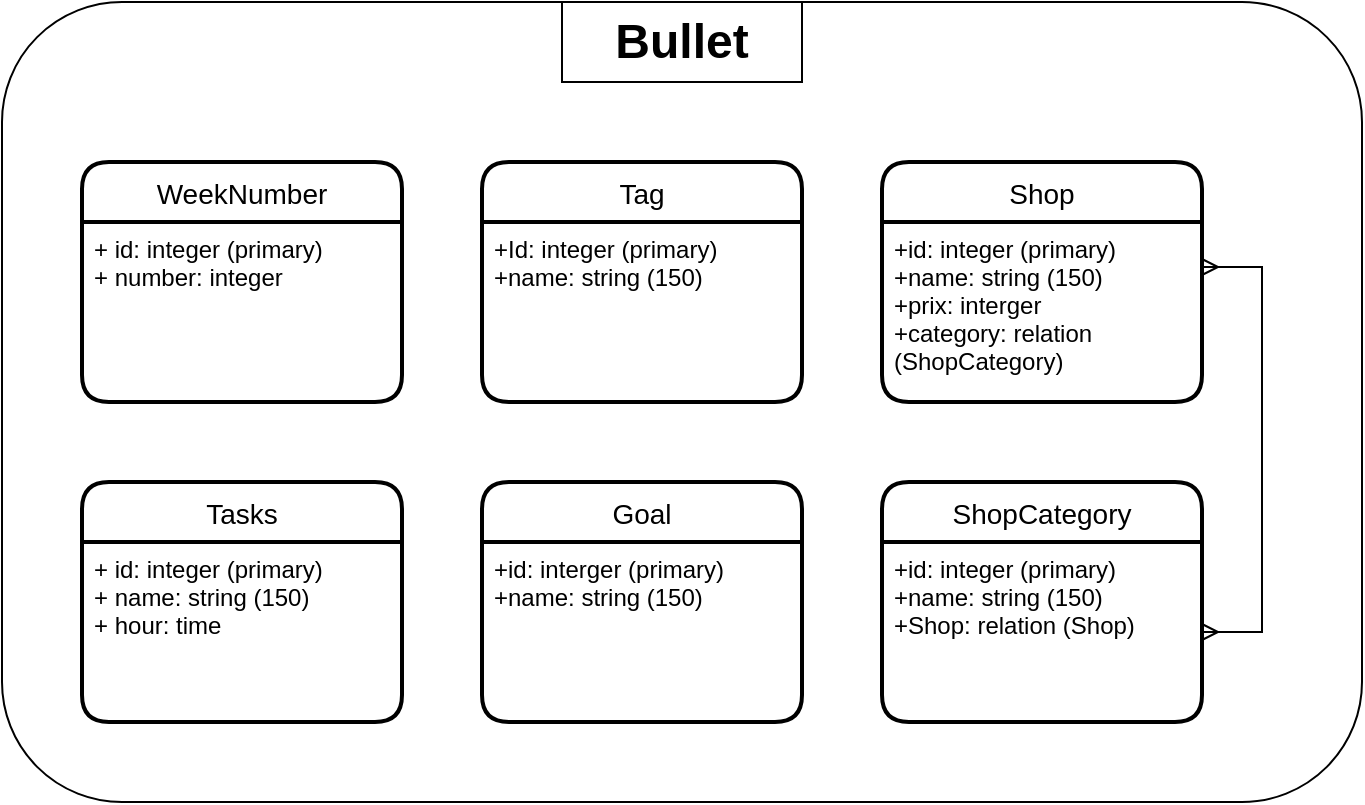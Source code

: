 <mxfile version="17.4.6" type="github">
  <diagram id="K7s5yRI_JIs_xeHj7AVZ" name="Page-1">
    <mxGraphModel dx="1117" dy="623" grid="1" gridSize="10" guides="1" tooltips="1" connect="1" arrows="1" fold="1" page="1" pageScale="1" pageWidth="827" pageHeight="1169" math="0" shadow="0">
      <root>
        <mxCell id="0" />
        <mxCell id="1" parent="0" />
        <mxCell id="ztY8bnJ2D6Ds6l6yq403-16" value="WeekNumber" style="swimlane;childLayout=stackLayout;horizontal=1;startSize=30;horizontalStack=0;rounded=1;fontSize=14;fontStyle=0;strokeWidth=2;resizeParent=0;resizeLast=1;shadow=0;dashed=0;align=center;" vertex="1" parent="1">
          <mxGeometry x="80" y="200" width="160" height="120" as="geometry" />
        </mxCell>
        <mxCell id="ztY8bnJ2D6Ds6l6yq403-17" value="+ id: integer (primary)&#xa;+ number: integer" style="align=left;strokeColor=none;fillColor=none;spacingLeft=4;fontSize=12;verticalAlign=top;resizable=0;rotatable=0;part=1;" vertex="1" parent="ztY8bnJ2D6Ds6l6yq403-16">
          <mxGeometry y="30" width="160" height="90" as="geometry" />
        </mxCell>
        <mxCell id="ztY8bnJ2D6Ds6l6yq403-19" value="" style="rounded=1;whiteSpace=wrap;html=1;fillColor=none;" vertex="1" parent="1">
          <mxGeometry x="40" y="120" width="680" height="400" as="geometry" />
        </mxCell>
        <mxCell id="ztY8bnJ2D6Ds6l6yq403-23" value="Tasks" style="swimlane;childLayout=stackLayout;horizontal=1;startSize=30;horizontalStack=0;rounded=1;fontSize=14;fontStyle=0;strokeWidth=2;resizeParent=0;resizeLast=1;shadow=0;dashed=0;align=center;fillColor=none;" vertex="1" parent="1">
          <mxGeometry x="80" y="360" width="160" height="120" as="geometry" />
        </mxCell>
        <mxCell id="ztY8bnJ2D6Ds6l6yq403-24" value="+ id: integer (primary)&#xa;+ name: string (150)&#xa;+ hour: time" style="align=left;strokeColor=none;fillColor=none;spacingLeft=4;fontSize=12;verticalAlign=top;resizable=0;rotatable=0;part=1;" vertex="1" parent="ztY8bnJ2D6Ds6l6yq403-23">
          <mxGeometry y="30" width="160" height="90" as="geometry" />
        </mxCell>
        <mxCell id="ztY8bnJ2D6Ds6l6yq403-25" value="Tag" style="swimlane;childLayout=stackLayout;horizontal=1;startSize=30;horizontalStack=0;rounded=1;fontSize=14;fontStyle=0;strokeWidth=2;resizeParent=0;resizeLast=1;shadow=0;dashed=0;align=center;fillColor=none;" vertex="1" parent="1">
          <mxGeometry x="280" y="200" width="160" height="120" as="geometry" />
        </mxCell>
        <mxCell id="ztY8bnJ2D6Ds6l6yq403-26" value="+Id: integer (primary)&#xa;+name: string (150)" style="align=left;strokeColor=none;fillColor=none;spacingLeft=4;fontSize=12;verticalAlign=top;resizable=0;rotatable=0;part=1;" vertex="1" parent="ztY8bnJ2D6Ds6l6yq403-25">
          <mxGeometry y="30" width="160" height="90" as="geometry" />
        </mxCell>
        <mxCell id="ztY8bnJ2D6Ds6l6yq403-28" value="Goal" style="swimlane;childLayout=stackLayout;horizontal=1;startSize=30;horizontalStack=0;rounded=1;fontSize=14;fontStyle=0;strokeWidth=2;resizeParent=0;resizeLast=1;shadow=0;dashed=0;align=center;fillColor=none;" vertex="1" parent="1">
          <mxGeometry x="280" y="360" width="160" height="120" as="geometry" />
        </mxCell>
        <mxCell id="ztY8bnJ2D6Ds6l6yq403-29" value="+id: interger (primary)&#xa;+name: string (150)" style="align=left;strokeColor=none;fillColor=none;spacingLeft=4;fontSize=12;verticalAlign=top;resizable=0;rotatable=0;part=1;" vertex="1" parent="ztY8bnJ2D6Ds6l6yq403-28">
          <mxGeometry y="30" width="160" height="90" as="geometry" />
        </mxCell>
        <mxCell id="ztY8bnJ2D6Ds6l6yq403-31" value="Shop" style="swimlane;childLayout=stackLayout;horizontal=1;startSize=30;horizontalStack=0;rounded=1;fontSize=14;fontStyle=0;strokeWidth=2;resizeParent=0;resizeLast=1;shadow=0;dashed=0;align=center;fillColor=none;" vertex="1" parent="1">
          <mxGeometry x="480" y="200" width="160" height="120" as="geometry" />
        </mxCell>
        <mxCell id="ztY8bnJ2D6Ds6l6yq403-32" value="+id: integer (primary)&#xa;+name: string (150)&#xa;+prix: interger&#xa;+category: relation&#xa;(ShopCategory)&#xa;" style="align=left;strokeColor=none;fillColor=none;spacingLeft=4;fontSize=12;verticalAlign=top;resizable=0;rotatable=0;part=1;" vertex="1" parent="ztY8bnJ2D6Ds6l6yq403-31">
          <mxGeometry y="30" width="160" height="90" as="geometry" />
        </mxCell>
        <mxCell id="ztY8bnJ2D6Ds6l6yq403-34" value="ShopCategory" style="swimlane;childLayout=stackLayout;horizontal=1;startSize=30;horizontalStack=0;rounded=1;fontSize=14;fontStyle=0;strokeWidth=2;resizeParent=0;resizeLast=1;shadow=0;dashed=0;align=center;fillColor=none;" vertex="1" parent="1">
          <mxGeometry x="480" y="360" width="160" height="120" as="geometry" />
        </mxCell>
        <mxCell id="ztY8bnJ2D6Ds6l6yq403-35" value="+id: integer (primary)&#xa;+name: string (150)&#xa;+Shop: relation (Shop)" style="align=left;strokeColor=none;fillColor=none;spacingLeft=4;fontSize=12;verticalAlign=top;resizable=0;rotatable=0;part=1;" vertex="1" parent="ztY8bnJ2D6Ds6l6yq403-34">
          <mxGeometry y="30" width="160" height="90" as="geometry" />
        </mxCell>
        <mxCell id="ztY8bnJ2D6Ds6l6yq403-39" value="&lt;font size=&quot;1&quot;&gt;&lt;b style=&quot;font-size: 24px&quot;&gt;Bullet&lt;/b&gt;&lt;/font&gt;" style="whiteSpace=wrap;html=1;align=center;fillColor=none;" vertex="1" parent="1">
          <mxGeometry x="320" y="120" width="120" height="40" as="geometry" />
        </mxCell>
        <mxCell id="ztY8bnJ2D6Ds6l6yq403-40" value="" style="edgeStyle=entityRelationEdgeStyle;fontSize=12;html=1;endArrow=ERmany;startArrow=ERmany;rounded=0;entryX=1;entryY=0.25;entryDx=0;entryDy=0;" edge="1" parent="1" source="ztY8bnJ2D6Ds6l6yq403-35" target="ztY8bnJ2D6Ds6l6yq403-32">
          <mxGeometry width="100" height="100" relative="1" as="geometry">
            <mxPoint x="640" y="420" as="sourcePoint" />
            <mxPoint x="740" y="320" as="targetPoint" />
          </mxGeometry>
        </mxCell>
      </root>
    </mxGraphModel>
  </diagram>
</mxfile>
